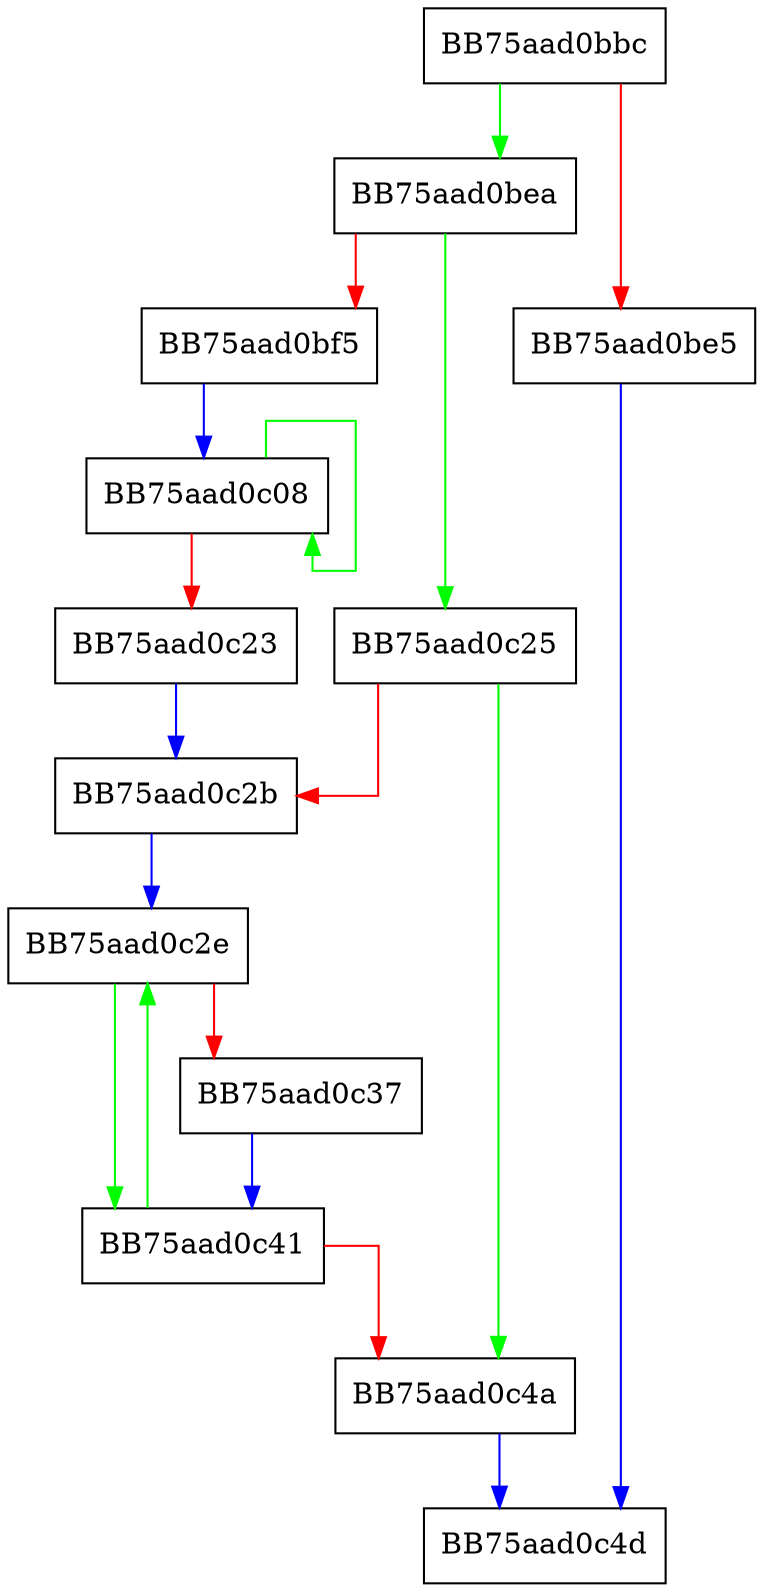 digraph denormalize {
  node [shape="box"];
  graph [splines=ortho];
  BB75aad0bbc -> BB75aad0bea [color="green"];
  BB75aad0bbc -> BB75aad0be5 [color="red"];
  BB75aad0be5 -> BB75aad0c4d [color="blue"];
  BB75aad0bea -> BB75aad0c25 [color="green"];
  BB75aad0bea -> BB75aad0bf5 [color="red"];
  BB75aad0bf5 -> BB75aad0c08 [color="blue"];
  BB75aad0c08 -> BB75aad0c08 [color="green"];
  BB75aad0c08 -> BB75aad0c23 [color="red"];
  BB75aad0c23 -> BB75aad0c2b [color="blue"];
  BB75aad0c25 -> BB75aad0c4a [color="green"];
  BB75aad0c25 -> BB75aad0c2b [color="red"];
  BB75aad0c2b -> BB75aad0c2e [color="blue"];
  BB75aad0c2e -> BB75aad0c41 [color="green"];
  BB75aad0c2e -> BB75aad0c37 [color="red"];
  BB75aad0c37 -> BB75aad0c41 [color="blue"];
  BB75aad0c41 -> BB75aad0c2e [color="green"];
  BB75aad0c41 -> BB75aad0c4a [color="red"];
  BB75aad0c4a -> BB75aad0c4d [color="blue"];
}